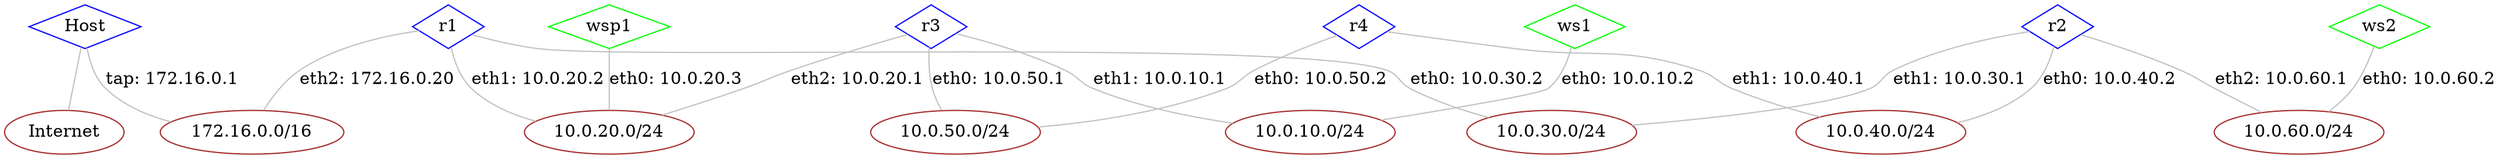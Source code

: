 graph G {
edge [len=1.5];
node [shape=diamond, color="green"];
Host [color="blue"];
r1 [color="blue"];
r2 [color="blue"];
r3 [color="blue"];
r4 [color="blue"];
ws1;
ws2;
wsp1;
node [shape=ellipse, color="brown"];
lan4 [label="10.0.40.0/24"];
lan5 [label="10.0.50.0/24"];
lan2 [label="10.0.20.0/24"];
tap [label="172.16.0.0/16"];
lan2 [label="10.0.20.0/24"];
lan3 [label="10.0.30.0/24"];
lan6 [label="10.0.60.0/24"];
lan3 [label="10.0.30.0/24"];
lan4 [label="10.0.40.0/24"];
lan2 [label="10.0.20.0/24"];
lan1 [label="10.0.10.0/24"];
lan5 [label="10.0.50.0/24"];
lan1 [label="10.0.10.0/24"];
Internet [label="Internet"];
tap [label="172.16.0.0/16"];
lan6 [label="10.0.60.0/24"];
Host -- Internet [color="gray"];
Host -- tap [label="tap: 172.16.0.1", color="gray"];
r1 -- tap [label="eth2: 172.16.0.20", color="gray"];
r1 -- lan2 [label="eth1: 10.0.20.2", color="gray"];
r1 -- lan3 [label="eth0: 10.0.30.2", color="gray"];
r2 -- lan6 [label="eth2: 10.0.60.1", color="gray"];
r2 -- lan3 [label="eth1: 10.0.30.1", color="gray"];
r2 -- lan4 [label="eth0: 10.0.40.2", color="gray"];
r3 -- lan2 [label="eth2: 10.0.20.1", color="gray"];
r3 -- lan1 [label="eth1: 10.0.10.1", color="gray"];
r3 -- lan5 [label="eth0: 10.0.50.1", color="gray"];
r4 -- lan4 [label="eth1: 10.0.40.1", color="gray"];
r4 -- lan5 [label="eth0: 10.0.50.2", color="gray"];
ws1 -- lan1 [label="eth0: 10.0.10.2", color="gray"];
ws2 -- lan6 [label="eth0: 10.0.60.2", color="gray"];
wsp1 -- lan2 [label="eth0: 10.0.20.3", color="gray"];
}

